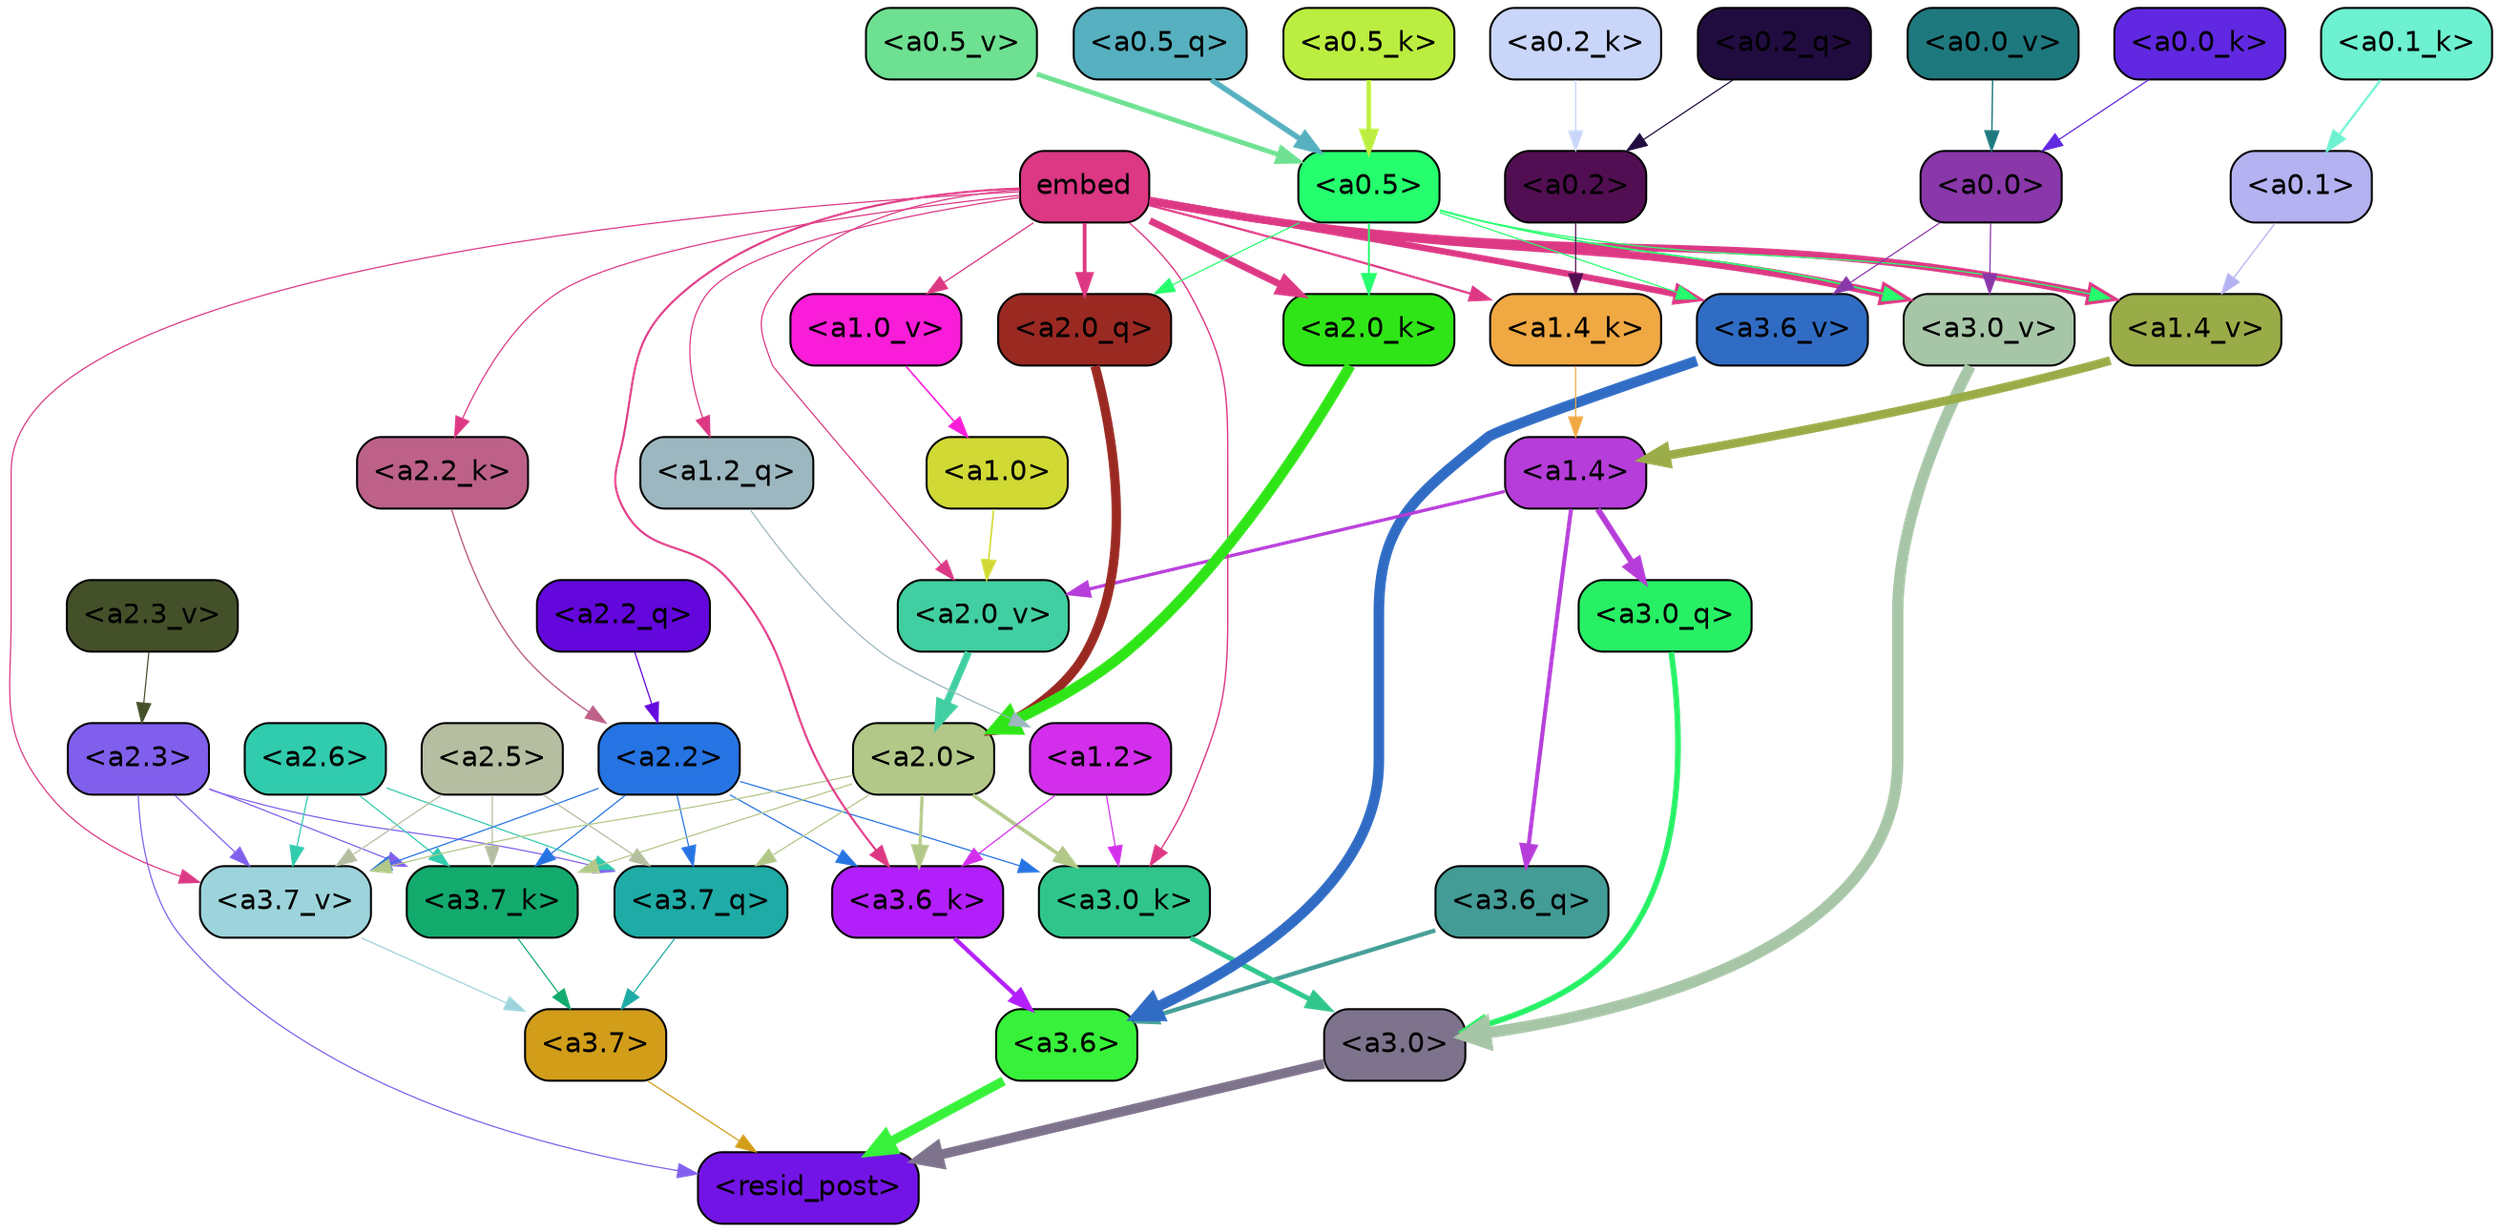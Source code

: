 strict digraph "" {
	graph [bgcolor=transparent,
		layout=dot,
		overlap=false,
		splines=true
	];
	"<a3.7>"	[color=black,
		fillcolor="#d29d19",
		fontname=Helvetica,
		shape=box,
		style="filled, rounded"];
	"<resid_post>"	[color=black,
		fillcolor="#7314e6",
		fontname=Helvetica,
		shape=box,
		style="filled, rounded"];
	"<a3.7>" -> "<resid_post>"	[color="#d29d19",
		penwidth=0.6];
	"<a3.6>"	[color=black,
		fillcolor="#38f13a",
		fontname=Helvetica,
		shape=box,
		style="filled, rounded"];
	"<a3.6>" -> "<resid_post>"	[color="#38f13a",
		penwidth=4.751592040061951];
	"<a3.0>"	[color=black,
		fillcolor="#7e738c",
		fontname=Helvetica,
		shape=box,
		style="filled, rounded"];
	"<a3.0>" -> "<resid_post>"	[color="#7e738c",
		penwidth=4.904066681861877];
	"<a2.3>"	[color=black,
		fillcolor="#815fed",
		fontname=Helvetica,
		shape=box,
		style="filled, rounded"];
	"<a2.3>" -> "<resid_post>"	[color="#815fed",
		penwidth=0.6];
	"<a3.7_q>"	[color=black,
		fillcolor="#1faba6",
		fontname=Helvetica,
		shape=box,
		style="filled, rounded"];
	"<a2.3>" -> "<a3.7_q>"	[color="#815fed",
		penwidth=0.6];
	"<a3.7_k>"	[color=black,
		fillcolor="#13aa6d",
		fontname=Helvetica,
		shape=box,
		style="filled, rounded"];
	"<a2.3>" -> "<a3.7_k>"	[color="#815fed",
		penwidth=0.6];
	"<a3.7_v>"	[color=black,
		fillcolor="#9dd4dc",
		fontname=Helvetica,
		shape=box,
		style="filled, rounded"];
	"<a2.3>" -> "<a3.7_v>"	[color="#815fed",
		penwidth=0.6];
	"<a3.7_q>" -> "<a3.7>"	[color="#1faba6",
		penwidth=0.6];
	"<a3.6_q>"	[color=black,
		fillcolor="#439c96",
		fontname=Helvetica,
		shape=box,
		style="filled, rounded"];
	"<a3.6_q>" -> "<a3.6>"	[color="#439c96",
		penwidth=2.160832464694977];
	"<a3.0_q>"	[color=black,
		fillcolor="#27f065",
		fontname=Helvetica,
		shape=box,
		style="filled, rounded"];
	"<a3.0_q>" -> "<a3.0>"	[color="#27f065",
		penwidth=2.870753765106201];
	"<a3.7_k>" -> "<a3.7>"	[color="#13aa6d",
		penwidth=0.6];
	"<a3.6_k>"	[color=black,
		fillcolor="#b31ffb",
		fontname=Helvetica,
		shape=box,
		style="filled, rounded"];
	"<a3.6_k>" -> "<a3.6>"	[color="#b31ffb",
		penwidth=2.13908451795578];
	"<a3.0_k>"	[color=black,
		fillcolor="#30c68b",
		fontname=Helvetica,
		shape=box,
		style="filled, rounded"];
	"<a3.0_k>" -> "<a3.0>"	[color="#30c68b",
		penwidth=2.520303964614868];
	"<a3.7_v>" -> "<a3.7>"	[color="#9dd4dc",
		penwidth=0.6];
	"<a3.6_v>"	[color=black,
		fillcolor="#306cc4",
		fontname=Helvetica,
		shape=box,
		style="filled, rounded"];
	"<a3.6_v>" -> "<a3.6>"	[color="#306cc4",
		penwidth=5.297133803367615];
	"<a3.0_v>"	[color=black,
		fillcolor="#a7c5a7",
		fontname=Helvetica,
		shape=box,
		style="filled, rounded"];
	"<a3.0_v>" -> "<a3.0>"	[color="#a7c5a7",
		penwidth=5.680712580680847];
	"<a2.6>"	[color=black,
		fillcolor="#31cbad",
		fontname=Helvetica,
		shape=box,
		style="filled, rounded"];
	"<a2.6>" -> "<a3.7_q>"	[color="#31cbad",
		penwidth=0.6];
	"<a2.6>" -> "<a3.7_k>"	[color="#31cbad",
		penwidth=0.6];
	"<a2.6>" -> "<a3.7_v>"	[color="#31cbad",
		penwidth=0.6];
	"<a2.5>"	[color=black,
		fillcolor="#b5bea1",
		fontname=Helvetica,
		shape=box,
		style="filled, rounded"];
	"<a2.5>" -> "<a3.7_q>"	[color="#b5bea1",
		penwidth=0.6];
	"<a2.5>" -> "<a3.7_k>"	[color="#b5bea1",
		penwidth=0.6];
	"<a2.5>" -> "<a3.7_v>"	[color="#b5bea1",
		penwidth=0.6];
	"<a2.2>"	[color=black,
		fillcolor="#2674e3",
		fontname=Helvetica,
		shape=box,
		style="filled, rounded"];
	"<a2.2>" -> "<a3.7_q>"	[color="#2674e3",
		penwidth=0.6];
	"<a2.2>" -> "<a3.7_k>"	[color="#2674e3",
		penwidth=0.6];
	"<a2.2>" -> "<a3.6_k>"	[color="#2674e3",
		penwidth=0.6];
	"<a2.2>" -> "<a3.0_k>"	[color="#2674e3",
		penwidth=0.6];
	"<a2.2>" -> "<a3.7_v>"	[color="#2674e3",
		penwidth=0.6];
	"<a2.0>"	[color=black,
		fillcolor="#b2c888",
		fontname=Helvetica,
		shape=box,
		style="filled, rounded"];
	"<a2.0>" -> "<a3.7_q>"	[color="#b2c888",
		penwidth=0.6];
	"<a2.0>" -> "<a3.7_k>"	[color="#b2c888",
		penwidth=0.6];
	"<a2.0>" -> "<a3.6_k>"	[color="#b2c888",
		penwidth=1.5897698998451233];
	"<a2.0>" -> "<a3.0_k>"	[color="#b2c888",
		penwidth=1.8405593037605286];
	"<a2.0>" -> "<a3.7_v>"	[color="#b2c888",
		penwidth=0.6];
	"<a1.4>"	[color=black,
		fillcolor="#b63dd9",
		fontname=Helvetica,
		shape=box,
		style="filled, rounded"];
	"<a1.4>" -> "<a3.6_q>"	[color="#b63dd9",
		penwidth=2.038943290710449];
	"<a1.4>" -> "<a3.0_q>"	[color="#b63dd9",
		penwidth=2.9756359085440636];
	"<a2.0_v>"	[color=black,
		fillcolor="#41cfa2",
		fontname=Helvetica,
		shape=box,
		style="filled, rounded"];
	"<a1.4>" -> "<a2.0_v>"	[color="#b63dd9",
		penwidth=1.6503054380882531];
	"<a1.2>"	[color=black,
		fillcolor="#d32eec",
		fontname=Helvetica,
		shape=box,
		style="filled, rounded"];
	"<a1.2>" -> "<a3.6_k>"	[color="#d32eec",
		penwidth=0.6];
	"<a1.2>" -> "<a3.0_k>"	[color="#d32eec",
		penwidth=0.6];
	embed	[color=black,
		fillcolor="#dc3884",
		fontname=Helvetica,
		shape=box,
		style="filled, rounded"];
	embed -> "<a3.6_k>"	[color="#dc3884",
		penwidth=1.046662151813507];
	embed -> "<a3.0_k>"	[color="#dc3884",
		penwidth=0.6800519227981567];
	embed -> "<a3.7_v>"	[color="#dc3884",
		penwidth=0.6];
	embed -> "<a3.6_v>"	[color="#dc3884",
		penwidth=3.1840110421180725];
	embed -> "<a3.0_v>"	[color="#dc3884",
		penwidth=3.9005755856633186];
	"<a2.0_q>"	[color=black,
		fillcolor="#9a2922",
		fontname=Helvetica,
		shape=box,
		style="filled, rounded"];
	embed -> "<a2.0_q>"	[color="#dc3884",
		penwidth=1.85904461145401];
	"<a2.2_k>"	[color=black,
		fillcolor="#bd6189",
		fontname=Helvetica,
		shape=box,
		style="filled, rounded"];
	embed -> "<a2.2_k>"	[color="#dc3884",
		penwidth=0.6];
	"<a2.0_k>"	[color=black,
		fillcolor="#30e517",
		fontname=Helvetica,
		shape=box,
		style="filled, rounded"];
	embed -> "<a2.0_k>"	[color="#dc3884",
		penwidth=3.5012558698654175];
	embed -> "<a2.0_v>"	[color="#dc3884",
		penwidth=0.6];
	"<a1.2_q>"	[color=black,
		fillcolor="#9cb7bf",
		fontname=Helvetica,
		shape=box,
		style="filled, rounded"];
	embed -> "<a1.2_q>"	[color="#dc3884",
		penwidth=0.6];
	"<a1.4_k>"	[color=black,
		fillcolor="#f0a843",
		fontname=Helvetica,
		shape=box,
		style="filled, rounded"];
	embed -> "<a1.4_k>"	[color="#dc3884",
		penwidth=1.109577551484108];
	"<a1.4_v>"	[color=black,
		fillcolor="#9aac48",
		fontname=Helvetica,
		shape=box,
		style="filled, rounded"];
	embed -> "<a1.4_v>"	[color="#dc3884",
		penwidth=3.6756038665771484];
	"<a1.0_v>"	[color=black,
		fillcolor="#f91cd8",
		fontname=Helvetica,
		shape=box,
		style="filled, rounded"];
	embed -> "<a1.0_v>"	[color="#dc3884",
		penwidth=0.6254805326461792];
	"<a0.5>"	[color=black,
		fillcolor="#25ff6d",
		fontname=Helvetica,
		shape=box,
		style="filled, rounded"];
	"<a0.5>" -> "<a3.6_v>"	[color="#25ff6d",
		penwidth=0.6];
	"<a0.5>" -> "<a3.0_v>"	[color="#25ff6d",
		penwidth=0.8493617177009583];
	"<a0.5>" -> "<a2.0_q>"	[color="#25ff6d",
		penwidth=0.6];
	"<a0.5>" -> "<a2.0_k>"	[color="#25ff6d",
		penwidth=0.9490888118743896];
	"<a0.5>" -> "<a1.4_v>"	[color="#25ff6d",
		penwidth=0.6066105961799622];
	"<a0.0>"	[color=black,
		fillcolor="#8937a9",
		fontname=Helvetica,
		shape=box,
		style="filled, rounded"];
	"<a0.0>" -> "<a3.6_v>"	[color="#8937a9",
		penwidth=0.6];
	"<a0.0>" -> "<a3.0_v>"	[color="#8937a9",
		penwidth=0.6];
	"<a2.2_q>"	[color=black,
		fillcolor="#6307dc",
		fontname=Helvetica,
		shape=box,
		style="filled, rounded"];
	"<a2.2_q>" -> "<a2.2>"	[color="#6307dc",
		penwidth=0.6160273104906082];
	"<a2.0_q>" -> "<a2.0>"	[color="#9a2922",
		penwidth=4.690633252263069];
	"<a2.2_k>" -> "<a2.2>"	[color="#bd6189",
		penwidth=0.6862771511077881];
	"<a2.0_k>" -> "<a2.0>"	[color="#30e517",
		penwidth=5.3401959836483];
	"<a2.3_v>"	[color=black,
		fillcolor="#445029",
		fontname=Helvetica,
		shape=box,
		style="filled, rounded"];
	"<a2.3_v>" -> "<a2.3>"	[color="#445029",
		penwidth=0.6];
	"<a2.0_v>" -> "<a2.0>"	[color="#41cfa2",
		penwidth=3.5938978791236877];
	"<a1.0>"	[color=black,
		fillcolor="#d1d935",
		fontname=Helvetica,
		shape=box,
		style="filled, rounded"];
	"<a1.0>" -> "<a2.0_v>"	[color="#d1d935",
		penwidth=0.8279995210468769];
	"<a1.2_q>" -> "<a1.2>"	[color="#9cb7bf",
		penwidth=0.6];
	"<a1.4_k>" -> "<a1.4>"	[color="#f0a843",
		penwidth=0.6];
	"<a1.4_v>" -> "<a1.4>"	[color="#9aac48",
		penwidth=4.380064785480499];
	"<a1.0_v>" -> "<a1.0>"	[color="#f91cd8",
		penwidth=0.8271287679672241];
	"<a0.2>"	[color=black,
		fillcolor="#520e52",
		fontname=Helvetica,
		shape=box,
		style="filled, rounded"];
	"<a0.2>" -> "<a1.4_k>"	[color="#520e52",
		penwidth=0.6];
	"<a0.1>"	[color=black,
		fillcolor="#b4b2f0",
		fontname=Helvetica,
		shape=box,
		style="filled, rounded"];
	"<a0.1>" -> "<a1.4_v>"	[color="#b4b2f0",
		penwidth=0.6];
	"<a0.5_q>"	[color=black,
		fillcolor="#56b0bf",
		fontname=Helvetica,
		shape=box,
		style="filled, rounded"];
	"<a0.5_q>" -> "<a0.5>"	[color="#56b0bf",
		penwidth=2.783491373062134];
	"<a0.2_q>"	[color=black,
		fillcolor="#210c40",
		fontname=Helvetica,
		shape=box,
		style="filled, rounded"];
	"<a0.2_q>" -> "<a0.2>"	[color="#210c40",
		penwidth=0.6];
	"<a0.5_k>"	[color=black,
		fillcolor="#bbee40",
		fontname=Helvetica,
		shape=box,
		style="filled, rounded"];
	"<a0.5_k>" -> "<a0.5>"	[color="#bbee40",
		penwidth=2.3484413623809814];
	"<a0.2_k>"	[color=black,
		fillcolor="#c9d6f9",
		fontname=Helvetica,
		shape=box,
		style="filled, rounded"];
	"<a0.2_k>" -> "<a0.2>"	[color="#c9d6f9",
		penwidth=0.6];
	"<a0.1_k>"	[color=black,
		fillcolor="#6df1d0",
		fontname=Helvetica,
		shape=box,
		style="filled, rounded"];
	"<a0.1_k>" -> "<a0.1>"	[color="#6df1d0",
		penwidth=1.1292529106140137];
	"<a0.0_k>"	[color=black,
		fillcolor="#6028e0",
		fontname=Helvetica,
		shape=box,
		style="filled, rounded"];
	"<a0.0_k>" -> "<a0.0>"	[color="#6028e0",
		penwidth=0.6];
	"<a0.5_v>"	[color=black,
		fillcolor="#6ee091",
		fontname=Helvetica,
		shape=box,
		style="filled, rounded"];
	"<a0.5_v>" -> "<a0.5>"	[color="#6ee091",
		penwidth=2.4365723617374897];
	"<a0.0_v>"	[color=black,
		fillcolor="#1e797e",
		fontname=Helvetica,
		shape=box,
		style="filled, rounded"];
	"<a0.0_v>" -> "<a0.0>"	[color="#1e797e",
		penwidth=0.6885303854942322];
}
